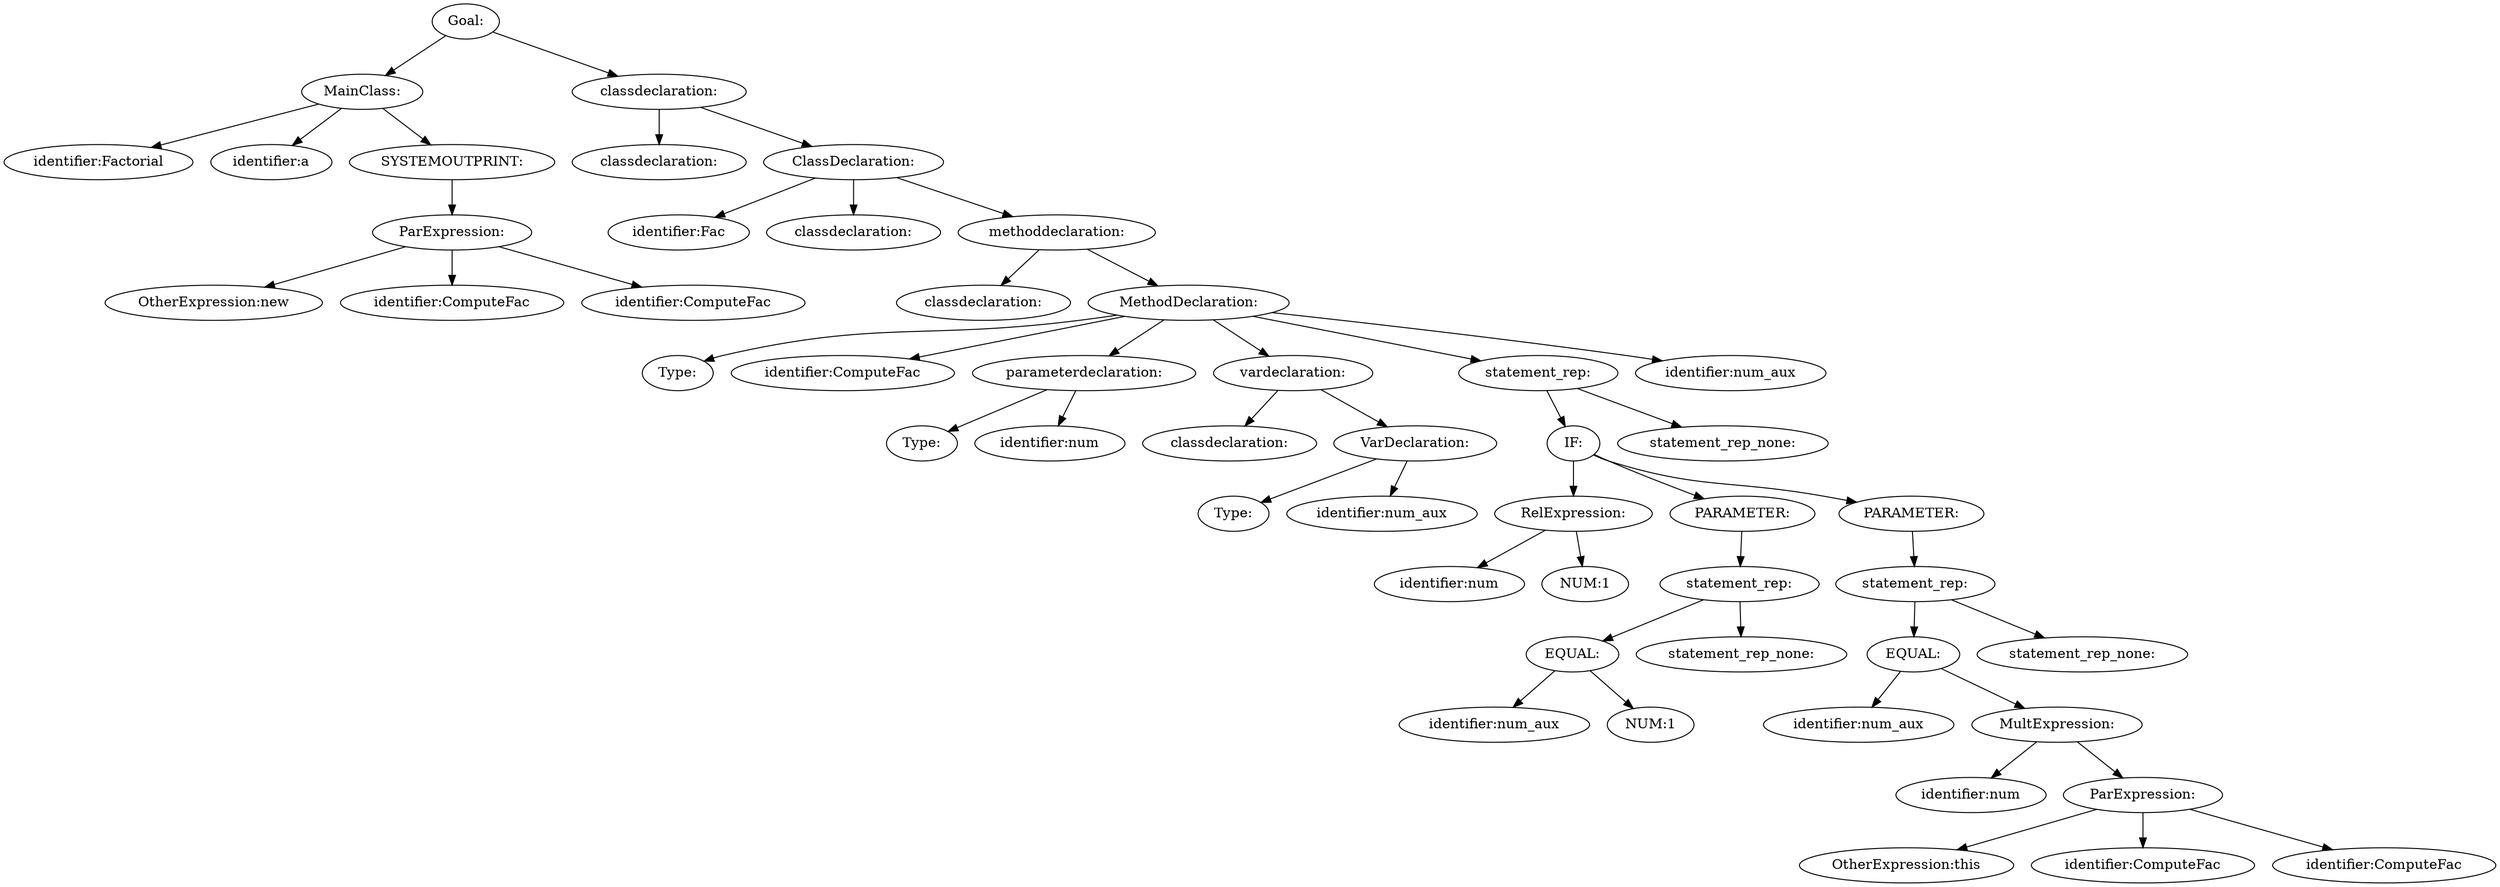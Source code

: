 digraph {
n0 [label="Goal:"];
n1 [label="MainClass:"];
n2 [label="identifier:Factorial"];
n1 -> n2
n3 [label="identifier:a"];
n1 -> n3
n4 [label="SYSTEMOUTPRINT:"];
n5 [label="ParExpression:"];
n6 [label="OtherExpression:new"];
n5 -> n6
n7 [label="identifier:ComputeFac"];
n5 -> n7
n8 [label="identifier:ComputeFac"];
n5 -> n8
n4 -> n5
n1 -> n4
n0 -> n1
n9 [label="classdeclaration:"];
n10 [label="classdeclaration:"];
n9 -> n10
n11 [label="ClassDeclaration:"];
n12 [label="identifier:Fac"];
n11 -> n12
n13 [label="classdeclaration:"];
n11 -> n13
n14 [label="methoddeclaration:"];
n15 [label="classdeclaration:"];
n14 -> n15
n16 [label="MethodDeclaration:"];
n17 [label="Type:"];
n16 -> n17
n18 [label="identifier:ComputeFac"];
n16 -> n18
n19 [label="parameterdeclaration:"];
n20 [label="Type:"];
n19 -> n20
n21 [label="identifier:num"];
n19 -> n21
n16 -> n19
n22 [label="vardeclaration:"];
n23 [label="classdeclaration:"];
n22 -> n23
n24 [label="VarDeclaration:"];
n25 [label="Type:"];
n24 -> n25
n26 [label="identifier:num_aux"];
n24 -> n26
n22 -> n24
n16 -> n22
n27 [label="statement_rep:"];
n28 [label="IF:"];
n29 [label="RelExpression:"];
n30 [label="identifier:num"];
n29 -> n30
n31 [label="NUM:1"];
n29 -> n31
n28 -> n29
n32 [label="PARAMETER:"];
n33 [label="statement_rep:"];
n34 [label="EQUAL:"];
n35 [label="identifier:num_aux"];
n34 -> n35
n36 [label="NUM:1"];
n34 -> n36
n33 -> n34
n37 [label="statement_rep_none:"];
n33 -> n37
n32 -> n33
n28 -> n32
n38 [label="PARAMETER:"];
n39 [label="statement_rep:"];
n40 [label="EQUAL:"];
n41 [label="identifier:num_aux"];
n40 -> n41
n42 [label="MultExpression:"];
n43 [label="identifier:num"];
n42 -> n43
n44 [label="ParExpression:"];
n45 [label="OtherExpression:this"];
n44 -> n45
n46 [label="identifier:ComputeFac"];
n44 -> n46
n47 [label="identifier:ComputeFac"];
n44 -> n47
n42 -> n44
n40 -> n42
n39 -> n40
n48 [label="statement_rep_none:"];
n39 -> n48
n38 -> n39
n28 -> n38
n27 -> n28
n49 [label="statement_rep_none:"];
n27 -> n49
n16 -> n27
n50 [label="identifier:num_aux"];
n16 -> n50
n14 -> n16
n11 -> n14
n9 -> n11
n0 -> n9
}
